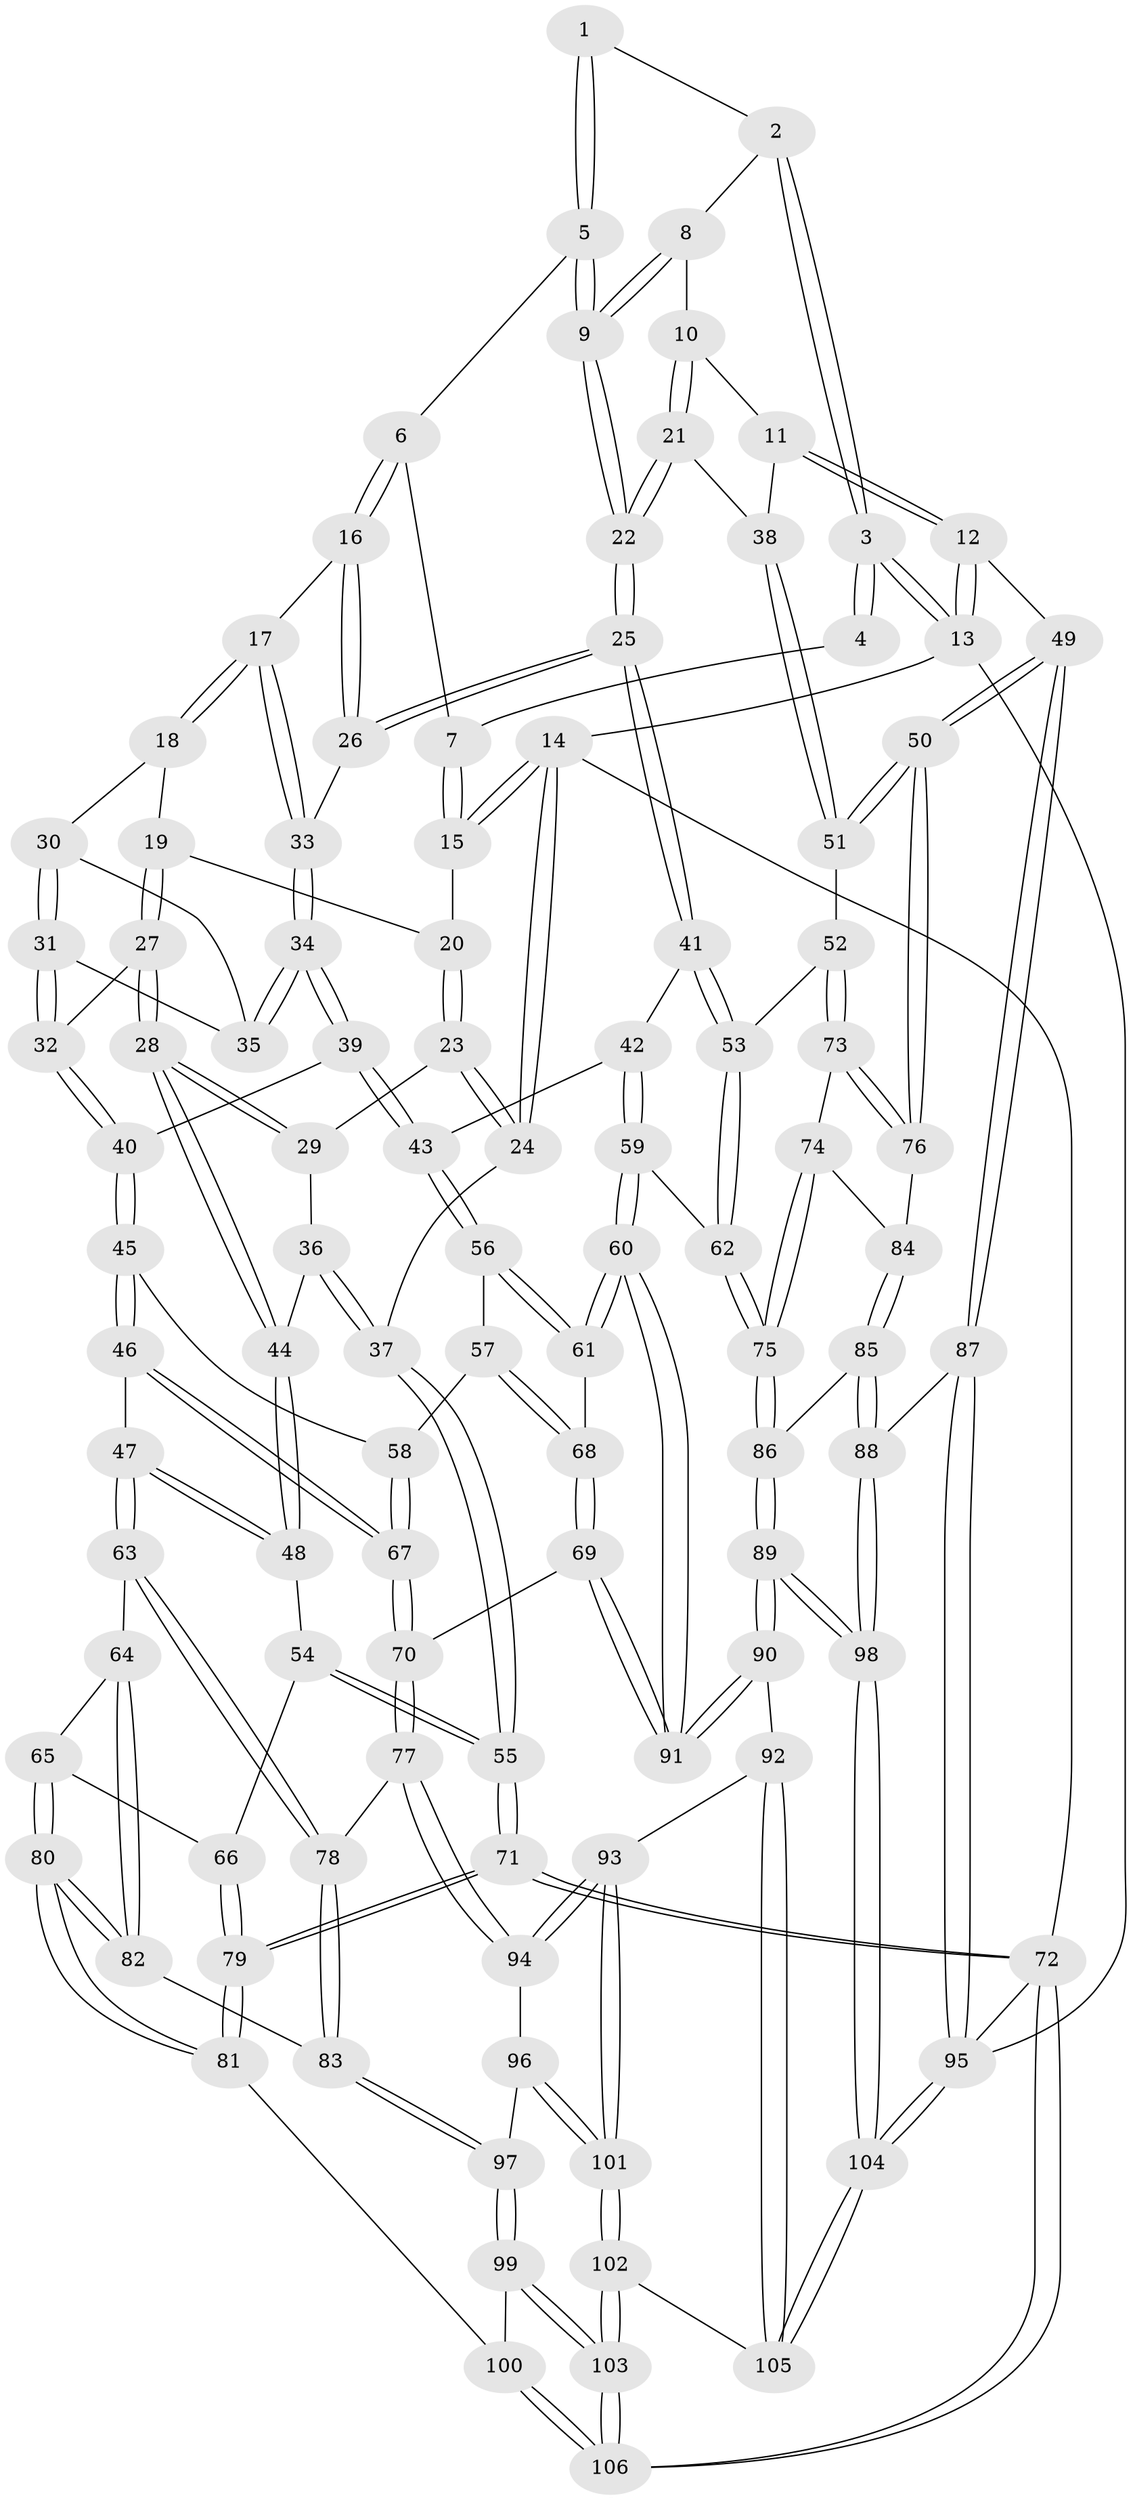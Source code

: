 // Generated by graph-tools (version 1.1) at 2025/03/03/09/25 03:03:16]
// undirected, 106 vertices, 262 edges
graph export_dot {
graph [start="1"]
  node [color=gray90,style=filled];
  1 [pos="+0.7814837947609266+0"];
  2 [pos="+0.8452122058557673+0.050112231856707046"];
  3 [pos="+1+0"];
  4 [pos="+0.709798776314064+0"];
  5 [pos="+0.7259250829864657+0.1440337875414638"];
  6 [pos="+0.5204237653314268+0"];
  7 [pos="+0.4804068407763539+0"];
  8 [pos="+0.8705190390874988+0.07573288360604323"];
  9 [pos="+0.7446511993637549+0.2018475063214175"];
  10 [pos="+0.9666362982107541+0.08513726042117116"];
  11 [pos="+1+0.05920946377107584"];
  12 [pos="+1+0"];
  13 [pos="+1+0"];
  14 [pos="+0+0"];
  15 [pos="+0.21872311809497133+0"];
  16 [pos="+0.5304405268195314+0.1521810686336283"];
  17 [pos="+0.4678893999508025+0.213347009025087"];
  18 [pos="+0.3739746930309189+0.2027078514817607"];
  19 [pos="+0.355291874172262+0.16909058652887907"];
  20 [pos="+0.2190342413962818+0"];
  21 [pos="+0.7640206681179567+0.27775366935667556"];
  22 [pos="+0.7419274410046877+0.27553851175008304"];
  23 [pos="+0.15458545375282454+0.16821009752790644"];
  24 [pos="+0+0.26247719180787665"];
  25 [pos="+0.7387681501205482+0.2777939540188189"];
  26 [pos="+0.6204109926433871+0.22819032450086135"];
  27 [pos="+0.19145045853493056+0.2913461538315269"];
  28 [pos="+0.17952246879397987+0.29179368078266865"];
  29 [pos="+0.15853708852402507+0.20170151170957418"];
  30 [pos="+0.3724821441308979+0.20646940647123702"];
  31 [pos="+0.31829115876200753+0.29408532406946664"];
  32 [pos="+0.3182208261038619+0.2941755055227548"];
  33 [pos="+0.4825431731237312+0.31723162328540133"];
  34 [pos="+0.47740060959250463+0.3425345073803265"];
  35 [pos="+0.4103671603554636+0.28694362627641296"];
  36 [pos="+0+0.29397285394915534"];
  37 [pos="+0+0.2657585397841197"];
  38 [pos="+0.8328255170077751+0.29607795385177876"];
  39 [pos="+0.4770668017817737+0.3717898890257484"];
  40 [pos="+0.4005350356393461+0.4118908391531769"];
  41 [pos="+0.6874205959439237+0.38741565089154606"];
  42 [pos="+0.6123059984204815+0.4170767166705626"];
  43 [pos="+0.6006051611453668+0.41897521365288415"];
  44 [pos="+0.15579145039321496+0.3510849139698209"];
  45 [pos="+0.38007071743917886+0.44622467334353144"];
  46 [pos="+0.27797733114443574+0.4751338064413301"];
  47 [pos="+0.21675919739309496+0.47465834878066415"];
  48 [pos="+0.15589183319626532+0.35930204647047875"];
  49 [pos="+1+0.4888762988050243"];
  50 [pos="+1+0.48360028047172154"];
  51 [pos="+0.9043101455857373+0.3534503618496359"];
  52 [pos="+0.7924473958161196+0.5076120868061363"];
  53 [pos="+0.7413308329982717+0.47412885279317324"];
  54 [pos="+0+0.46161153502595464"];
  55 [pos="+0+0.47982405707352926"];
  56 [pos="+0.5222332675675804+0.558317048875375"];
  57 [pos="+0.4158507256328042+0.5024230848316861"];
  58 [pos="+0.39980084998529614+0.4829859093929182"];
  59 [pos="+0.6404998411570628+0.620862259547651"];
  60 [pos="+0.5671166871230786+0.6585570663024973"];
  61 [pos="+0.5334081242554415+0.6175165905528693"];
  62 [pos="+0.6651755015924984+0.6173223092693959"];
  63 [pos="+0.18278667162299142+0.5410042693682304"];
  64 [pos="+0.17551110273086193+0.5451675744312675"];
  65 [pos="+0.12251271072895736+0.5529479630182368"];
  66 [pos="+0.11358682556451705+0.5527485474572824"];
  67 [pos="+0.34333344714965985+0.6224030301074743"];
  68 [pos="+0.41075702689856325+0.6257491972820224"];
  69 [pos="+0.36531889386531186+0.6566885985543592"];
  70 [pos="+0.34847534108100886+0.6623470640884176"];
  71 [pos="+0+0.7392616543761061"];
  72 [pos="+0+1"];
  73 [pos="+0.7971008655999909+0.5116453506451172"];
  74 [pos="+0.7936773621545176+0.5999292337061368"];
  75 [pos="+0.7389419907082544+0.6530665182508383"];
  76 [pos="+0.9899929725023446+0.5154211750188933"];
  77 [pos="+0.30872701523626134+0.7048351519615771"];
  78 [pos="+0.29656703351013347+0.7022119456088093"];
  79 [pos="+0+0.7407295170490554"];
  80 [pos="+0.04762963782450446+0.7532977757690075"];
  81 [pos="+0+0.7608128805079108"];
  82 [pos="+0.11633107379998509+0.7570201485257435"];
  83 [pos="+0.13464359882193527+0.7649480857123453"];
  84 [pos="+0.8574986251097537+0.6353833464128437"];
  85 [pos="+0.8725632074968515+0.7398975616996394"];
  86 [pos="+0.7619281353426297+0.734941302074011"];
  87 [pos="+1+0.6932412736261029"];
  88 [pos="+0.9370606448757391+0.7787359442591626"];
  89 [pos="+0.66013570750114+0.8416486431927884"];
  90 [pos="+0.5606506507323258+0.7938959297880771"];
  91 [pos="+0.5575255054207369+0.7479967351210297"];
  92 [pos="+0.5188729229430761+0.816769918358364"];
  93 [pos="+0.3841205349363307+0.8333915349104205"];
  94 [pos="+0.3497703193833525+0.7848462835849073"];
  95 [pos="+1+1"];
  96 [pos="+0.19739105416897593+0.841461664924018"];
  97 [pos="+0.16490484876992018+0.8323365472611369"];
  98 [pos="+0.7887378005257977+1"];
  99 [pos="+0.15651142017516578+0.887268642769648"];
  100 [pos="+0.06828633012647277+0.920508191273593"];
  101 [pos="+0.3373679482801338+0.9251211875207812"];
  102 [pos="+0.28776609227996314+1"];
  103 [pos="+0.282879318977444+1"];
  104 [pos="+0.8048008996931145+1"];
  105 [pos="+0.48722783121097263+1"];
  106 [pos="+0.09859733774716001+1"];
  1 -- 2;
  1 -- 5;
  1 -- 5;
  2 -- 3;
  2 -- 3;
  2 -- 8;
  3 -- 4;
  3 -- 4;
  3 -- 13;
  3 -- 13;
  4 -- 7;
  5 -- 6;
  5 -- 9;
  5 -- 9;
  6 -- 7;
  6 -- 16;
  6 -- 16;
  7 -- 15;
  7 -- 15;
  8 -- 9;
  8 -- 9;
  8 -- 10;
  9 -- 22;
  9 -- 22;
  10 -- 11;
  10 -- 21;
  10 -- 21;
  11 -- 12;
  11 -- 12;
  11 -- 38;
  12 -- 13;
  12 -- 13;
  12 -- 49;
  13 -- 14;
  13 -- 95;
  14 -- 15;
  14 -- 15;
  14 -- 24;
  14 -- 24;
  14 -- 72;
  15 -- 20;
  16 -- 17;
  16 -- 26;
  16 -- 26;
  17 -- 18;
  17 -- 18;
  17 -- 33;
  17 -- 33;
  18 -- 19;
  18 -- 30;
  19 -- 20;
  19 -- 27;
  19 -- 27;
  20 -- 23;
  20 -- 23;
  21 -- 22;
  21 -- 22;
  21 -- 38;
  22 -- 25;
  22 -- 25;
  23 -- 24;
  23 -- 24;
  23 -- 29;
  24 -- 37;
  25 -- 26;
  25 -- 26;
  25 -- 41;
  25 -- 41;
  26 -- 33;
  27 -- 28;
  27 -- 28;
  27 -- 32;
  28 -- 29;
  28 -- 29;
  28 -- 44;
  28 -- 44;
  29 -- 36;
  30 -- 31;
  30 -- 31;
  30 -- 35;
  31 -- 32;
  31 -- 32;
  31 -- 35;
  32 -- 40;
  32 -- 40;
  33 -- 34;
  33 -- 34;
  34 -- 35;
  34 -- 35;
  34 -- 39;
  34 -- 39;
  36 -- 37;
  36 -- 37;
  36 -- 44;
  37 -- 55;
  37 -- 55;
  38 -- 51;
  38 -- 51;
  39 -- 40;
  39 -- 43;
  39 -- 43;
  40 -- 45;
  40 -- 45;
  41 -- 42;
  41 -- 53;
  41 -- 53;
  42 -- 43;
  42 -- 59;
  42 -- 59;
  43 -- 56;
  43 -- 56;
  44 -- 48;
  44 -- 48;
  45 -- 46;
  45 -- 46;
  45 -- 58;
  46 -- 47;
  46 -- 67;
  46 -- 67;
  47 -- 48;
  47 -- 48;
  47 -- 63;
  47 -- 63;
  48 -- 54;
  49 -- 50;
  49 -- 50;
  49 -- 87;
  49 -- 87;
  50 -- 51;
  50 -- 51;
  50 -- 76;
  50 -- 76;
  51 -- 52;
  52 -- 53;
  52 -- 73;
  52 -- 73;
  53 -- 62;
  53 -- 62;
  54 -- 55;
  54 -- 55;
  54 -- 66;
  55 -- 71;
  55 -- 71;
  56 -- 57;
  56 -- 61;
  56 -- 61;
  57 -- 58;
  57 -- 68;
  57 -- 68;
  58 -- 67;
  58 -- 67;
  59 -- 60;
  59 -- 60;
  59 -- 62;
  60 -- 61;
  60 -- 61;
  60 -- 91;
  60 -- 91;
  61 -- 68;
  62 -- 75;
  62 -- 75;
  63 -- 64;
  63 -- 78;
  63 -- 78;
  64 -- 65;
  64 -- 82;
  64 -- 82;
  65 -- 66;
  65 -- 80;
  65 -- 80;
  66 -- 79;
  66 -- 79;
  67 -- 70;
  67 -- 70;
  68 -- 69;
  68 -- 69;
  69 -- 70;
  69 -- 91;
  69 -- 91;
  70 -- 77;
  70 -- 77;
  71 -- 72;
  71 -- 72;
  71 -- 79;
  71 -- 79;
  72 -- 106;
  72 -- 106;
  72 -- 95;
  73 -- 74;
  73 -- 76;
  73 -- 76;
  74 -- 75;
  74 -- 75;
  74 -- 84;
  75 -- 86;
  75 -- 86;
  76 -- 84;
  77 -- 78;
  77 -- 94;
  77 -- 94;
  78 -- 83;
  78 -- 83;
  79 -- 81;
  79 -- 81;
  80 -- 81;
  80 -- 81;
  80 -- 82;
  80 -- 82;
  81 -- 100;
  82 -- 83;
  83 -- 97;
  83 -- 97;
  84 -- 85;
  84 -- 85;
  85 -- 86;
  85 -- 88;
  85 -- 88;
  86 -- 89;
  86 -- 89;
  87 -- 88;
  87 -- 95;
  87 -- 95;
  88 -- 98;
  88 -- 98;
  89 -- 90;
  89 -- 90;
  89 -- 98;
  89 -- 98;
  90 -- 91;
  90 -- 91;
  90 -- 92;
  92 -- 93;
  92 -- 105;
  92 -- 105;
  93 -- 94;
  93 -- 94;
  93 -- 101;
  93 -- 101;
  94 -- 96;
  95 -- 104;
  95 -- 104;
  96 -- 97;
  96 -- 101;
  96 -- 101;
  97 -- 99;
  97 -- 99;
  98 -- 104;
  98 -- 104;
  99 -- 100;
  99 -- 103;
  99 -- 103;
  100 -- 106;
  100 -- 106;
  101 -- 102;
  101 -- 102;
  102 -- 103;
  102 -- 103;
  102 -- 105;
  103 -- 106;
  103 -- 106;
  104 -- 105;
  104 -- 105;
}
